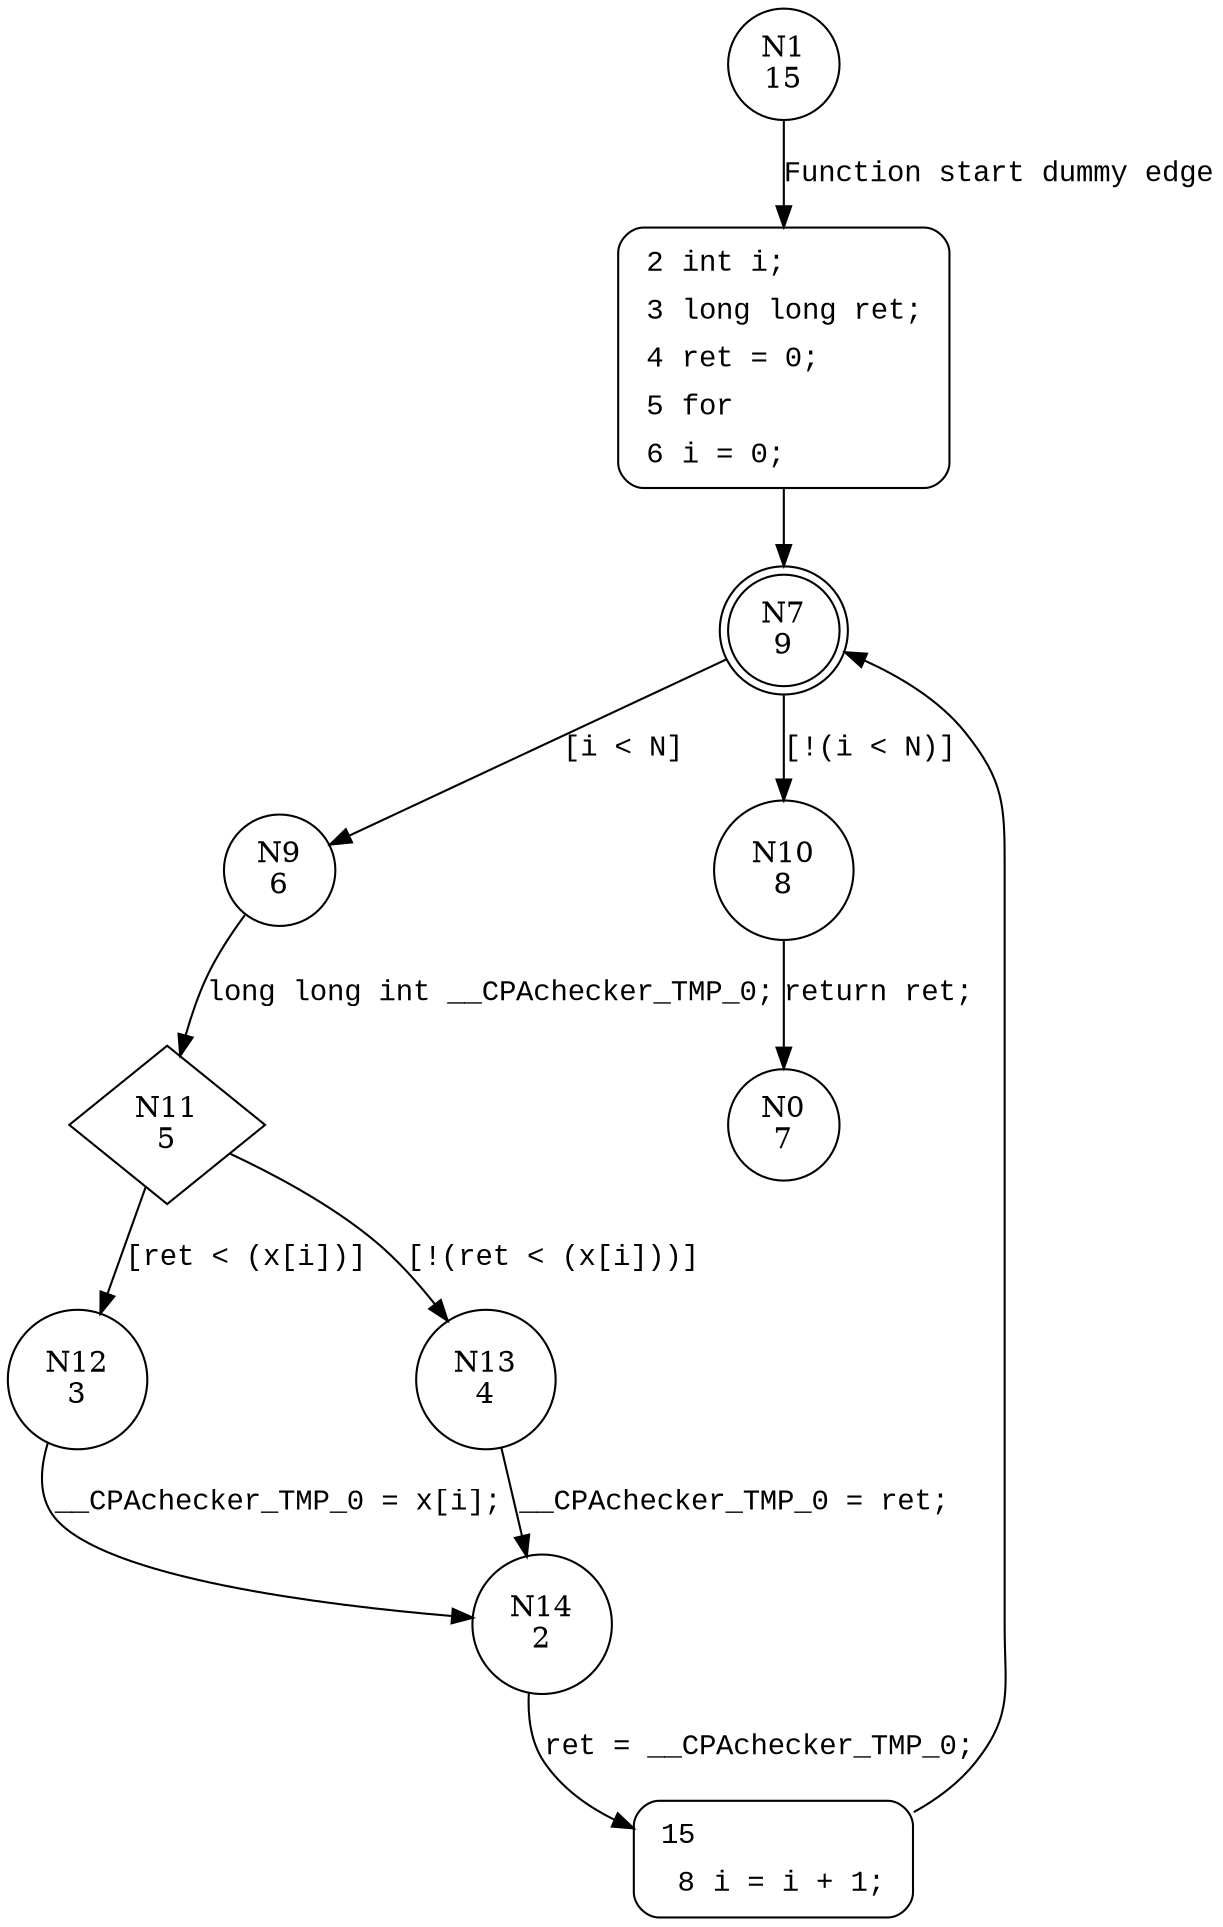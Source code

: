 digraph max {
1 [shape="circle" label="N1\n15"]
2 [shape="circle" label="N2\n14"]
7 [shape="doublecircle" label="N7\n9"]
9 [shape="circle" label="N9\n6"]
10 [shape="circle" label="N10\n8"]
11 [shape="diamond" label="N11\n5"]
12 [shape="circle" label="N12\n3"]
13 [shape="circle" label="N13\n4"]
14 [shape="circle" label="N14\n2"]
15 [shape="circle" label="N15\n1"]
0 [shape="circle" label="N0\n7"]
2 [style="filled,bold" penwidth="1" fillcolor="white" fontname="Courier New" shape="Mrecord" label=<<table border="0" cellborder="0" cellpadding="3" bgcolor="white"><tr><td align="right">2</td><td align="left">int i;</td></tr><tr><td align="right">3</td><td align="left">long long ret;</td></tr><tr><td align="right">4</td><td align="left">ret = 0;</td></tr><tr><td align="right">5</td><td align="left">for</td></tr><tr><td align="right">6</td><td align="left">i = 0;</td></tr></table>>]
2 -> 7[label=""]
15 [style="filled,bold" penwidth="1" fillcolor="white" fontname="Courier New" shape="Mrecord" label=<<table border="0" cellborder="0" cellpadding="3" bgcolor="white"><tr><td align="right">15</td><td align="left"></td></tr><tr><td align="right">8</td><td align="left">i = i + 1;</td></tr></table>>]
15 -> 7[label=""]
1 -> 2 [label="Function start dummy edge" fontname="Courier New"]
7 -> 9 [label="[i < N]" fontname="Courier New"]
7 -> 10 [label="[!(i < N)]" fontname="Courier New"]
9 -> 11 [label="long long int __CPAchecker_TMP_0;" fontname="Courier New"]
11 -> 12 [label="[ret < (x[i])]" fontname="Courier New"]
11 -> 13 [label="[!(ret < (x[i]))]" fontname="Courier New"]
14 -> 15 [label="ret = __CPAchecker_TMP_0;" fontname="Courier New"]
12 -> 14 [label="__CPAchecker_TMP_0 = x[i];" fontname="Courier New"]
10 -> 0 [label="return ret;" fontname="Courier New"]
13 -> 14 [label="__CPAchecker_TMP_0 = ret;" fontname="Courier New"]
}